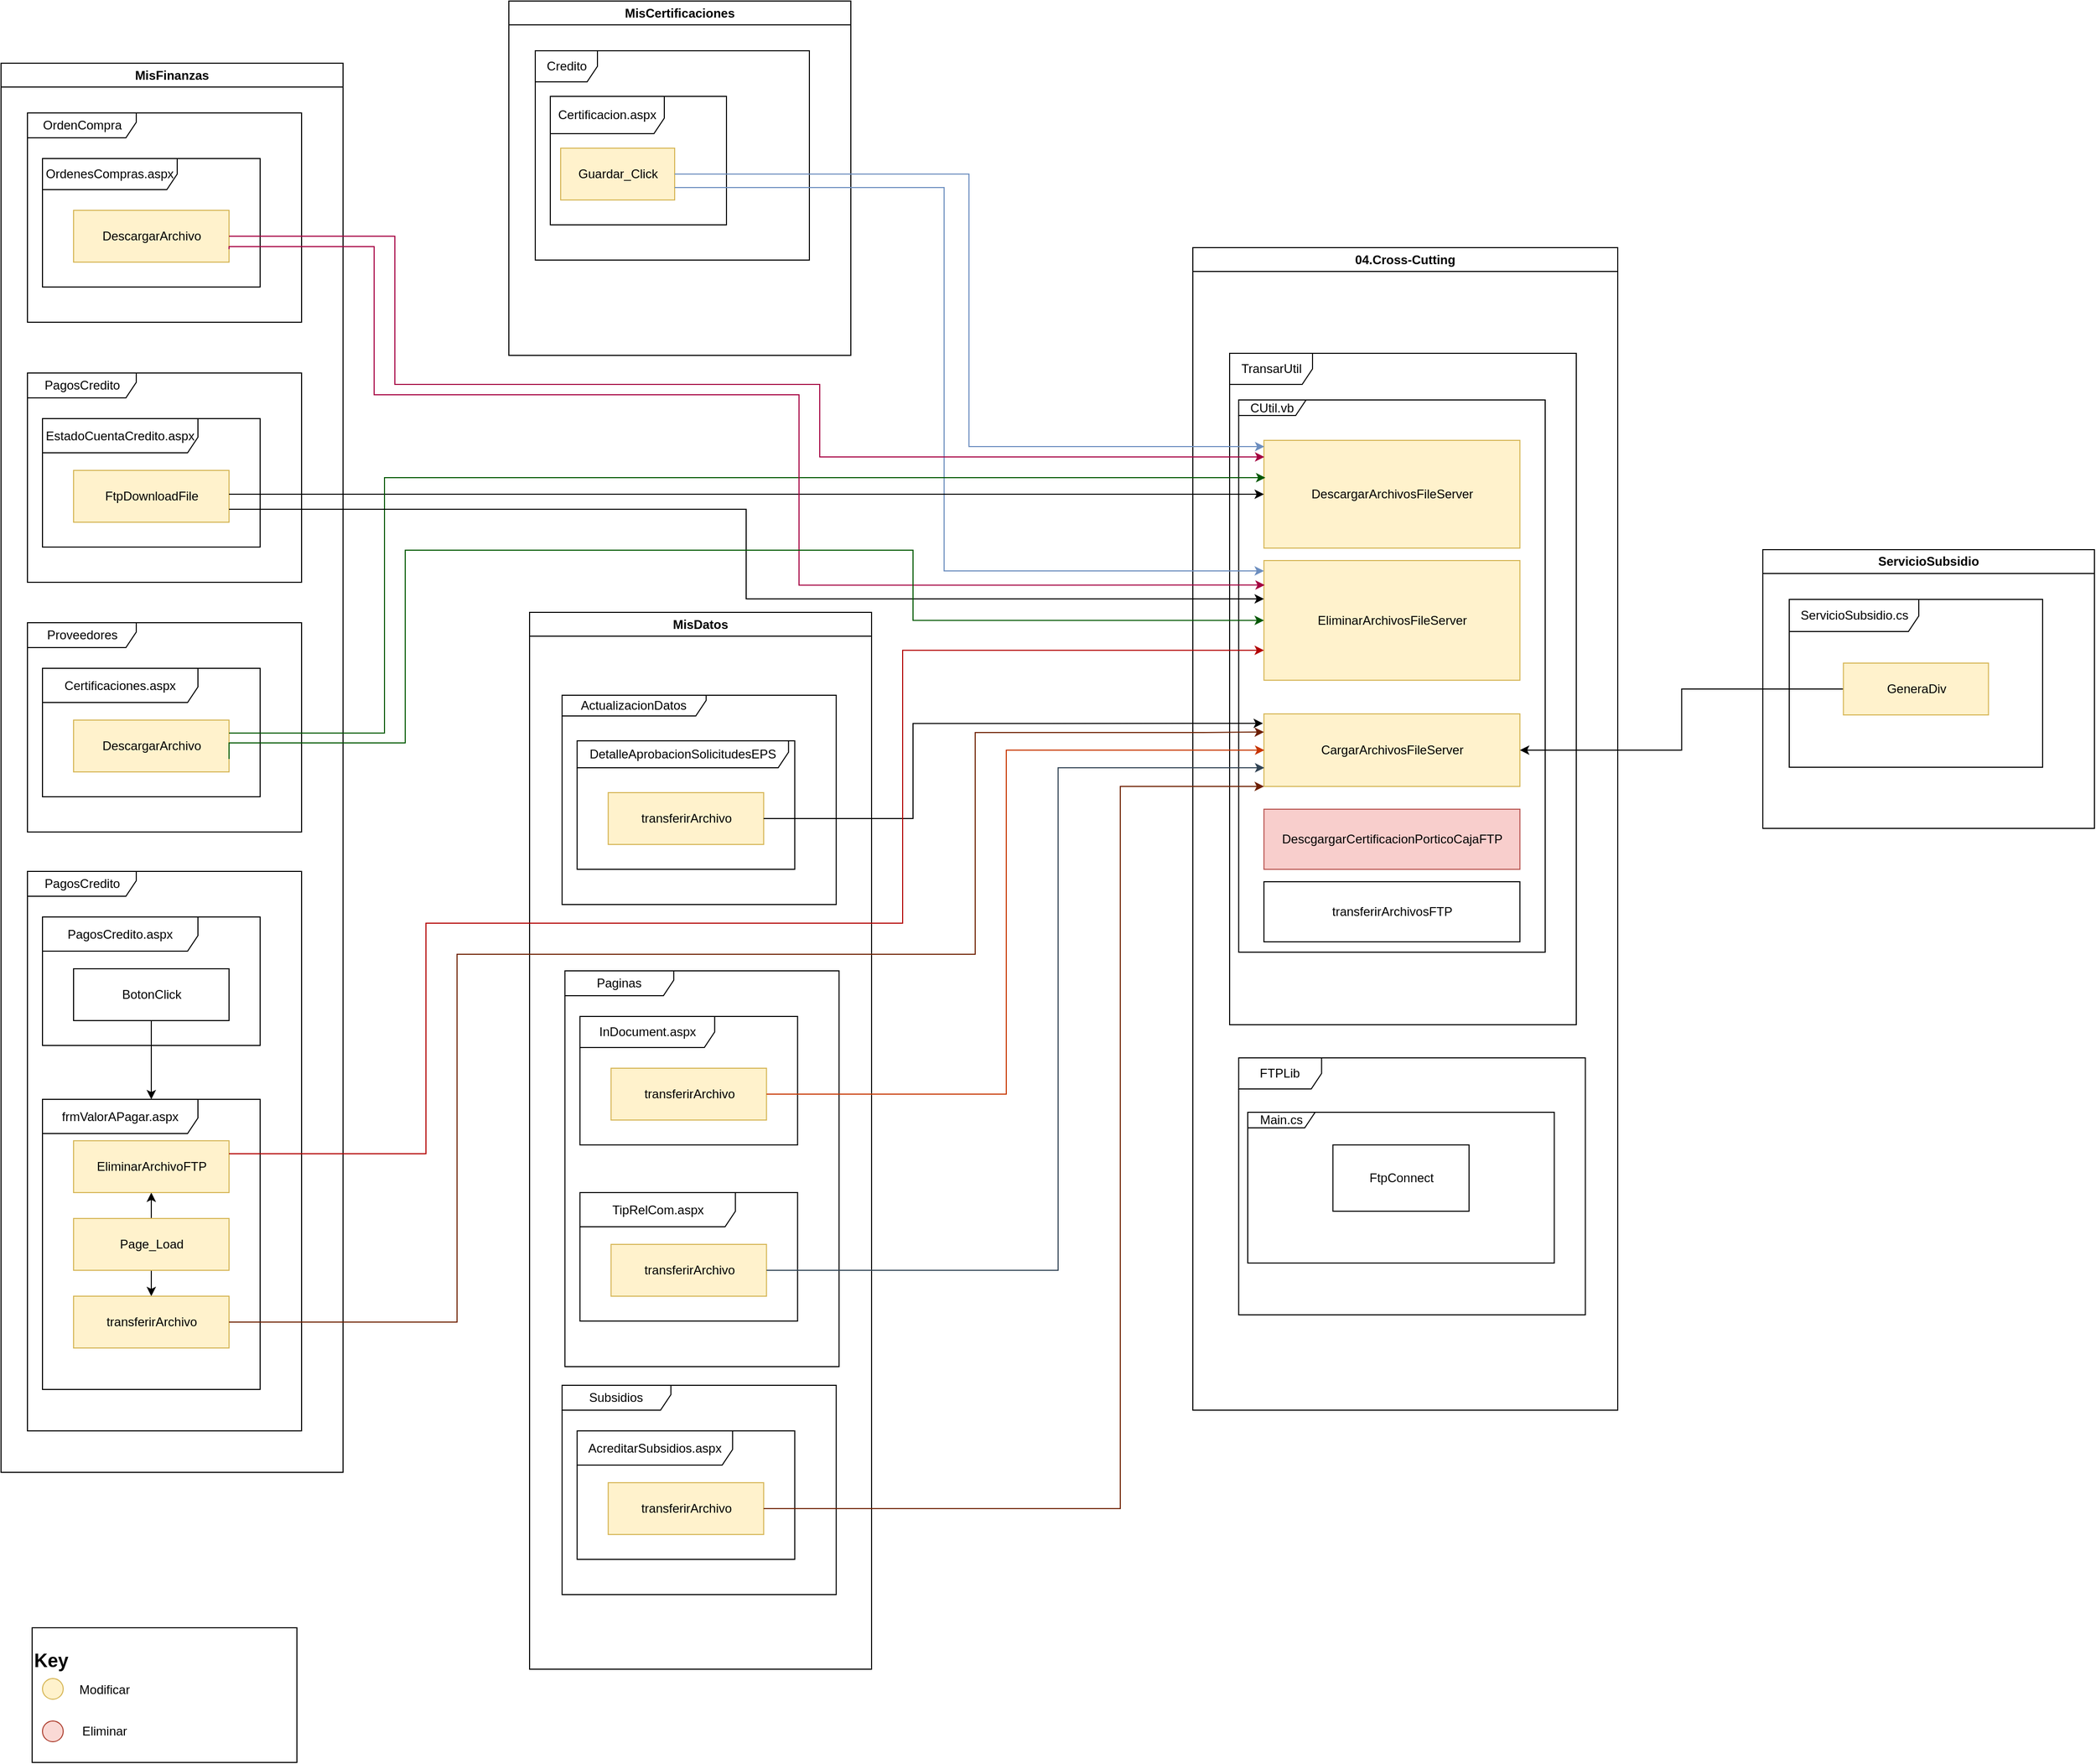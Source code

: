 <mxfile version="13.3.1" type="github">
  <diagram name="Page-1" id="e7e014a7-5840-1c2e-5031-d8a46d1fe8dd">
    <mxGraphModel dx="3124" dy="1941" grid="1" gridSize="10" guides="1" tooltips="1" connect="1" arrows="1" fold="1" page="1" pageScale="1" pageWidth="1169" pageHeight="826" background="#ffffff" math="0" shadow="0">
      <root>
        <mxCell id="0" />
        <mxCell id="1" parent="0" />
        <mxCell id="2" value="MisCertificaciones" style="swimlane;whiteSpace=wrap" parent="1" vertex="1">
          <mxGeometry x="-220" y="-110" width="330" height="342" as="geometry" />
        </mxCell>
        <mxCell id="z6HRuHsra1VzPBBbZyOo-50" value="Credito" style="shape=umlFrame;whiteSpace=wrap;html=1;" parent="2" vertex="1">
          <mxGeometry x="25.5" y="48" width="264.5" height="202" as="geometry" />
        </mxCell>
        <mxCell id="z6HRuHsra1VzPBBbZyOo-51" value="Certificacion.aspx" style="shape=umlFrame;whiteSpace=wrap;html=1;width=110;height=36;" parent="2" vertex="1">
          <mxGeometry x="40" y="92" width="170" height="124" as="geometry" />
        </mxCell>
        <mxCell id="z6HRuHsra1VzPBBbZyOo-52" value="Guardar_Click" style="html=1;fillColor=#fff2cc;strokeColor=#d6b656;" parent="2" vertex="1">
          <mxGeometry x="50" y="142" width="110" height="50" as="geometry" />
        </mxCell>
        <mxCell id="3" value="04.Cross-Cutting" style="swimlane;whiteSpace=wrap;startSize=23;" parent="1" vertex="1">
          <mxGeometry x="440" y="128" width="410" height="1122" as="geometry" />
        </mxCell>
        <mxCell id="z6HRuHsra1VzPBBbZyOo-41" value="TransarUtil" style="shape=umlFrame;whiteSpace=wrap;html=1;width=80;height=30;" parent="3" vertex="1">
          <mxGeometry x="35.5" y="102" width="334.5" height="648" as="geometry" />
        </mxCell>
        <mxCell id="z6HRuHsra1VzPBBbZyOo-42" value="CUtil.vb" style="shape=umlFrame;whiteSpace=wrap;html=1;width=65;height=15;" parent="3" vertex="1">
          <mxGeometry x="44.25" y="147" width="295.75" height="533" as="geometry" />
        </mxCell>
        <mxCell id="z6HRuHsra1VzPBBbZyOo-43" value="DescargarArchivosFileServer" style="html=1;fillColor=#fff2cc;strokeColor=#d6b656;" parent="3" vertex="1">
          <mxGeometry x="68.62" y="186" width="247" height="104" as="geometry" />
        </mxCell>
        <mxCell id="z6HRuHsra1VzPBBbZyOo-45" value="FTPLib" style="shape=umlFrame;whiteSpace=wrap;html=1;width=80;height=30;" parent="3" vertex="1">
          <mxGeometry x="44.25" y="782" width="334.5" height="248" as="geometry" />
        </mxCell>
        <mxCell id="z6HRuHsra1VzPBBbZyOo-46" value="Main.cs" style="shape=umlFrame;whiteSpace=wrap;html=1;width=65;height=15;" parent="3" vertex="1">
          <mxGeometry x="53" y="834.5" width="295.75" height="145.5" as="geometry" />
        </mxCell>
        <mxCell id="z6HRuHsra1VzPBBbZyOo-47" value="FtpConnect" style="html=1;" parent="3" vertex="1">
          <mxGeometry x="135.18" y="866" width="131.37" height="64" as="geometry" />
        </mxCell>
        <mxCell id="QoqTUfEi-BefyOeQxd0C-5" value="EliminarArchivosFileServer" style="html=1;fillColor=#fff2cc;strokeColor=#d6b656;" vertex="1" parent="3">
          <mxGeometry x="68.63" y="302" width="247" height="115.5" as="geometry" />
        </mxCell>
        <mxCell id="QoqTUfEi-BefyOeQxd0C-6" value="CargarArchivosFileServer" style="html=1;fillColor=#fff2cc;strokeColor=#d6b656;" vertex="1" parent="3">
          <mxGeometry x="68.62" y="450" width="247" height="70" as="geometry" />
        </mxCell>
        <mxCell id="QoqTUfEi-BefyOeQxd0C-17" value="DescgargarCertificacionPorticoCajaFTP" style="html=1;fillColor=#f8cecc;strokeColor=#b85450;" vertex="1" parent="3">
          <mxGeometry x="68.63" y="542" width="247" height="58" as="geometry" />
        </mxCell>
        <mxCell id="QoqTUfEi-BefyOeQxd0C-18" value="transferirArchivosFTP" style="html=1;" vertex="1" parent="3">
          <mxGeometry x="68.62" y="612" width="247" height="58" as="geometry" />
        </mxCell>
        <mxCell id="z6HRuHsra1VzPBBbZyOo-57" value="MisFinanzas" style="swimlane;whiteSpace=wrap" parent="1" vertex="1">
          <mxGeometry x="-710" y="-50" width="330" height="1360" as="geometry" />
        </mxCell>
        <mxCell id="z6HRuHsra1VzPBBbZyOo-58" value="OrdenCompra" style="shape=umlFrame;whiteSpace=wrap;html=1;width=105;height=24;" parent="z6HRuHsra1VzPBBbZyOo-57" vertex="1">
          <mxGeometry x="25.5" y="48" width="264.5" height="202" as="geometry" />
        </mxCell>
        <mxCell id="z6HRuHsra1VzPBBbZyOo-59" value="OrdenesCompras.aspx" style="shape=umlFrame;whiteSpace=wrap;html=1;width=130;height=30;" parent="z6HRuHsra1VzPBBbZyOo-57" vertex="1">
          <mxGeometry x="40" y="92" width="210" height="124" as="geometry" />
        </mxCell>
        <mxCell id="z6HRuHsra1VzPBBbZyOo-60" value="DescargarArchivo" style="html=1;fillColor=#fff2cc;strokeColor=#d6b656;" parent="z6HRuHsra1VzPBBbZyOo-57" vertex="1">
          <mxGeometry x="70" y="142" width="150" height="50" as="geometry" />
        </mxCell>
        <mxCell id="z6HRuHsra1VzPBBbZyOo-64" value="PagosCredito" style="shape=umlFrame;whiteSpace=wrap;html=1;width=105;height=24;" parent="z6HRuHsra1VzPBBbZyOo-57" vertex="1">
          <mxGeometry x="25.5" y="299" width="264.5" height="202" as="geometry" />
        </mxCell>
        <mxCell id="z6HRuHsra1VzPBBbZyOo-65" value="EstadoCuentaCredito.aspx" style="shape=umlFrame;whiteSpace=wrap;html=1;width=150;height=33;" parent="z6HRuHsra1VzPBBbZyOo-57" vertex="1">
          <mxGeometry x="40" y="343" width="210" height="124" as="geometry" />
        </mxCell>
        <mxCell id="z6HRuHsra1VzPBBbZyOo-66" value="FtpDownloadFile" style="html=1;fillColor=#fff2cc;strokeColor=#d6b656;" parent="z6HRuHsra1VzPBBbZyOo-57" vertex="1">
          <mxGeometry x="70" y="393" width="150" height="50" as="geometry" />
        </mxCell>
        <mxCell id="z6HRuHsra1VzPBBbZyOo-67" value="Proveedores" style="shape=umlFrame;whiteSpace=wrap;html=1;width=105;height=24;" parent="z6HRuHsra1VzPBBbZyOo-57" vertex="1">
          <mxGeometry x="25.5" y="540" width="264.5" height="202" as="geometry" />
        </mxCell>
        <mxCell id="z6HRuHsra1VzPBBbZyOo-68" value="Certificaciones.aspx" style="shape=umlFrame;whiteSpace=wrap;html=1;width=150;height=33;" parent="z6HRuHsra1VzPBBbZyOo-57" vertex="1">
          <mxGeometry x="40" y="584" width="210" height="124" as="geometry" />
        </mxCell>
        <mxCell id="z6HRuHsra1VzPBBbZyOo-69" value="DescargarArchivo" style="html=1;fillColor=#fff2cc;strokeColor=#d6b656;" parent="z6HRuHsra1VzPBBbZyOo-57" vertex="1">
          <mxGeometry x="70" y="634" width="150" height="50" as="geometry" />
        </mxCell>
        <mxCell id="z6HRuHsra1VzPBBbZyOo-124" value="PagosCredito" style="shape=umlFrame;whiteSpace=wrap;html=1;width=105;height=24;" parent="z6HRuHsra1VzPBBbZyOo-57" vertex="1">
          <mxGeometry x="25.5" y="780" width="264.5" height="540" as="geometry" />
        </mxCell>
        <mxCell id="z6HRuHsra1VzPBBbZyOo-125" value="PagosCredito.aspx" style="shape=umlFrame;whiteSpace=wrap;html=1;width=150;height=33;" parent="z6HRuHsra1VzPBBbZyOo-57" vertex="1">
          <mxGeometry x="40" y="824" width="210" height="124" as="geometry" />
        </mxCell>
        <mxCell id="z6HRuHsra1VzPBBbZyOo-133" style="edgeStyle=orthogonalEdgeStyle;rounded=0;orthogonalLoop=1;jettySize=auto;html=1;" parent="z6HRuHsra1VzPBBbZyOo-57" source="z6HRuHsra1VzPBBbZyOo-126" target="z6HRuHsra1VzPBBbZyOo-131" edge="1">
          <mxGeometry relative="1" as="geometry" />
        </mxCell>
        <mxCell id="z6HRuHsra1VzPBBbZyOo-126" value="BotonClick" style="html=1;" parent="z6HRuHsra1VzPBBbZyOo-57" vertex="1">
          <mxGeometry x="70" y="874" width="150" height="50" as="geometry" />
        </mxCell>
        <mxCell id="z6HRuHsra1VzPBBbZyOo-131" value="frmValorAPagar.aspx" style="shape=umlFrame;whiteSpace=wrap;html=1;width=150;height=33;" parent="z6HRuHsra1VzPBBbZyOo-57" vertex="1">
          <mxGeometry x="40" y="1000" width="210" height="280" as="geometry" />
        </mxCell>
        <mxCell id="z6HRuHsra1VzPBBbZyOo-138" style="edgeStyle=orthogonalEdgeStyle;rounded=0;orthogonalLoop=1;jettySize=auto;html=1;" parent="z6HRuHsra1VzPBBbZyOo-57" source="z6HRuHsra1VzPBBbZyOo-132" target="z6HRuHsra1VzPBBbZyOo-137" edge="1">
          <mxGeometry relative="1" as="geometry" />
        </mxCell>
        <mxCell id="z6HRuHsra1VzPBBbZyOo-139" style="edgeStyle=orthogonalEdgeStyle;rounded=0;orthogonalLoop=1;jettySize=auto;html=1;" parent="z6HRuHsra1VzPBBbZyOo-57" source="z6HRuHsra1VzPBBbZyOo-132" target="z6HRuHsra1VzPBBbZyOo-134" edge="1">
          <mxGeometry relative="1" as="geometry" />
        </mxCell>
        <mxCell id="z6HRuHsra1VzPBBbZyOo-132" value="Page_Load" style="html=1;fillColor=#fff2cc;strokeColor=#d6b656;" parent="z6HRuHsra1VzPBBbZyOo-57" vertex="1">
          <mxGeometry x="70" y="1115" width="150" height="50" as="geometry" />
        </mxCell>
        <mxCell id="z6HRuHsra1VzPBBbZyOo-134" value="transferirArchivo" style="html=1;fillColor=#fff2cc;strokeColor=#d6b656;" parent="z6HRuHsra1VzPBBbZyOo-57" vertex="1">
          <mxGeometry x="70" y="1190" width="150" height="50" as="geometry" />
        </mxCell>
        <mxCell id="z6HRuHsra1VzPBBbZyOo-137" value="EliminarArchivoFTP" style="html=1;fillColor=#fff2cc;strokeColor=#d6b656;" parent="z6HRuHsra1VzPBBbZyOo-57" vertex="1">
          <mxGeometry x="70" y="1040" width="150" height="50" as="geometry" />
        </mxCell>
        <mxCell id="z6HRuHsra1VzPBBbZyOo-90" value="MisDatos" style="swimlane;whiteSpace=wrap" parent="1" vertex="1">
          <mxGeometry x="-200" y="480" width="330" height="1020" as="geometry" />
        </mxCell>
        <mxCell id="z6HRuHsra1VzPBBbZyOo-91" value="Paginas" style="shape=umlFrame;whiteSpace=wrap;html=1;width=105;height=24;" parent="z6HRuHsra1VzPBBbZyOo-90" vertex="1">
          <mxGeometry x="34.13" y="346" width="264.5" height="382" as="geometry" />
        </mxCell>
        <mxCell id="z6HRuHsra1VzPBBbZyOo-92" value="InDocument.aspx" style="shape=umlFrame;whiteSpace=wrap;html=1;width=130;height=30;" parent="z6HRuHsra1VzPBBbZyOo-90" vertex="1">
          <mxGeometry x="48.63" y="390" width="210" height="124" as="geometry" />
        </mxCell>
        <mxCell id="z6HRuHsra1VzPBBbZyOo-93" value="transferirArchivo" style="html=1;fillColor=#fff2cc;strokeColor=#d6b656;" parent="z6HRuHsra1VzPBBbZyOo-90" vertex="1">
          <mxGeometry x="78.63" y="440" width="150" height="50" as="geometry" />
        </mxCell>
        <mxCell id="z6HRuHsra1VzPBBbZyOo-94" value="Subsidios" style="shape=umlFrame;whiteSpace=wrap;html=1;width=105;height=24;" parent="z6HRuHsra1VzPBBbZyOo-90" vertex="1">
          <mxGeometry x="31.38" y="746" width="264.5" height="202" as="geometry" />
        </mxCell>
        <mxCell id="z6HRuHsra1VzPBBbZyOo-95" value="AcreditarSubsidios.aspx" style="shape=umlFrame;whiteSpace=wrap;html=1;width=150;height=33;" parent="z6HRuHsra1VzPBBbZyOo-90" vertex="1">
          <mxGeometry x="45.88" y="790" width="210" height="124" as="geometry" />
        </mxCell>
        <mxCell id="z6HRuHsra1VzPBBbZyOo-96" value="transferirArchivo" style="html=1;fillColor=#fff2cc;strokeColor=#d6b656;" parent="z6HRuHsra1VzPBBbZyOo-90" vertex="1">
          <mxGeometry x="75.88" y="840" width="150" height="50" as="geometry" />
        </mxCell>
        <mxCell id="z6HRuHsra1VzPBBbZyOo-97" value="TipRelCom.aspx" style="shape=umlFrame;whiteSpace=wrap;html=1;width=150;height=33;" parent="z6HRuHsra1VzPBBbZyOo-90" vertex="1">
          <mxGeometry x="48.63" y="560" width="210" height="124" as="geometry" />
        </mxCell>
        <mxCell id="z6HRuHsra1VzPBBbZyOo-98" value="transferirArchivo" style="html=1;fillColor=#fff2cc;strokeColor=#d6b656;" parent="z6HRuHsra1VzPBBbZyOo-90" vertex="1">
          <mxGeometry x="78.63" y="610" width="150" height="50" as="geometry" />
        </mxCell>
        <mxCell id="z6HRuHsra1VzPBBbZyOo-104" value="ActualizacionDatos" style="shape=umlFrame;whiteSpace=wrap;html=1;width=139;height=20;" parent="z6HRuHsra1VzPBBbZyOo-90" vertex="1">
          <mxGeometry x="31.38" y="80" width="264.5" height="202" as="geometry" />
        </mxCell>
        <mxCell id="z6HRuHsra1VzPBBbZyOo-105" value="DetalleAprobacionSolicitudesEPS" style="shape=umlFrame;whiteSpace=wrap;html=1;width=204;height=26;" parent="z6HRuHsra1VzPBBbZyOo-90" vertex="1">
          <mxGeometry x="45.88" y="124" width="210" height="124" as="geometry" />
        </mxCell>
        <mxCell id="z6HRuHsra1VzPBBbZyOo-106" value="transferirArchivo" style="html=1;fillColor=#fff2cc;strokeColor=#d6b656;" parent="z6HRuHsra1VzPBBbZyOo-90" vertex="1">
          <mxGeometry x="75.88" y="174" width="150" height="50" as="geometry" />
        </mxCell>
        <mxCell id="z6HRuHsra1VzPBBbZyOo-107" style="edgeStyle=orthogonalEdgeStyle;rounded=0;orthogonalLoop=1;jettySize=auto;html=1;entryX=-0.004;entryY=0.131;entryDx=0;entryDy=0;entryPerimeter=0;" parent="1" source="z6HRuHsra1VzPBBbZyOo-106" target="QoqTUfEi-BefyOeQxd0C-6" edge="1">
          <mxGeometry relative="1" as="geometry">
            <Array as="points">
              <mxPoint x="170" y="679" />
              <mxPoint x="170" y="587" />
            </Array>
            <mxPoint x="509" y="599" as="targetPoint" />
          </mxGeometry>
        </mxCell>
        <mxCell id="z6HRuHsra1VzPBBbZyOo-108" style="edgeStyle=orthogonalEdgeStyle;rounded=0;orthogonalLoop=1;jettySize=auto;html=1;fillColor=#fa6800;strokeColor=#C73500;" parent="1" source="z6HRuHsra1VzPBBbZyOo-93" edge="1">
          <mxGeometry relative="1" as="geometry">
            <Array as="points">
              <mxPoint x="260" y="945" />
              <mxPoint x="260" y="613" />
              <mxPoint x="509" y="613" />
            </Array>
            <mxPoint x="509" y="613" as="targetPoint" />
          </mxGeometry>
        </mxCell>
        <mxCell id="z6HRuHsra1VzPBBbZyOo-109" style="edgeStyle=orthogonalEdgeStyle;rounded=0;orthogonalLoop=1;jettySize=auto;html=1;exitX=1;exitY=0.5;exitDx=0;exitDy=0;fillColor=#647687;strokeColor=#314354;" parent="1" source="z6HRuHsra1VzPBBbZyOo-98" edge="1">
          <mxGeometry relative="1" as="geometry">
            <mxPoint x="509" y="630" as="targetPoint" />
            <Array as="points">
              <mxPoint x="310" y="1115" />
              <mxPoint x="310" y="630" />
              <mxPoint x="509" y="630" />
            </Array>
          </mxGeometry>
        </mxCell>
        <mxCell id="z6HRuHsra1VzPBBbZyOo-110" style="edgeStyle=orthogonalEdgeStyle;rounded=0;orthogonalLoop=1;jettySize=auto;html=1;entryX=0;entryY=1;entryDx=0;entryDy=0;fillColor=#a0522d;strokeColor=#6D1F00;" parent="1" source="z6HRuHsra1VzPBBbZyOo-96" target="QoqTUfEi-BefyOeQxd0C-6" edge="1">
          <mxGeometry relative="1" as="geometry">
            <Array as="points">
              <mxPoint x="370" y="1345" />
              <mxPoint x="370" y="648" />
            </Array>
          </mxGeometry>
        </mxCell>
        <mxCell id="z6HRuHsra1VzPBBbZyOo-119" style="edgeStyle=orthogonalEdgeStyle;rounded=0;orthogonalLoop=1;jettySize=auto;html=1;entryX=1;entryY=0.5;entryDx=0;entryDy=0;exitX=0;exitY=0.5;exitDx=0;exitDy=0;" parent="1" source="z6HRuHsra1VzPBBbZyOo-117" target="QoqTUfEi-BefyOeQxd0C-6" edge="1">
          <mxGeometry relative="1" as="geometry">
            <mxPoint x="757.86" y="554" as="targetPoint" />
          </mxGeometry>
        </mxCell>
        <mxCell id="z6HRuHsra1VzPBBbZyOo-114" value="ServicioSubsidio" style="swimlane;whiteSpace=wrap" parent="1" vertex="1">
          <mxGeometry x="990" y="419.5" width="320" height="269" as="geometry" />
        </mxCell>
        <mxCell id="z6HRuHsra1VzPBBbZyOo-115" value="ServicioSubsidio.cs" style="shape=umlFrame;whiteSpace=wrap;html=1;width=125;height=31;" parent="z6HRuHsra1VzPBBbZyOo-114" vertex="1">
          <mxGeometry x="25.5" y="48" width="244.5" height="162" as="geometry" />
        </mxCell>
        <mxCell id="z6HRuHsra1VzPBBbZyOo-117" value="GeneraDiv" style="html=1;fillColor=#fff2cc;strokeColor=#d6b656;" parent="z6HRuHsra1VzPBBbZyOo-114" vertex="1">
          <mxGeometry x="77.75" y="109.5" width="140" height="50" as="geometry" />
        </mxCell>
        <mxCell id="z6HRuHsra1VzPBBbZyOo-142" value="&lt;h2&gt;Key&lt;/h2&gt;" style="rounded=0;whiteSpace=wrap;html=1;align=left;verticalAlign=top;" parent="1" vertex="1">
          <mxGeometry x="-680" y="1460" width="255.5" height="130" as="geometry" />
        </mxCell>
        <mxCell id="z6HRuHsra1VzPBBbZyOo-145" value="" style="ellipse;whiteSpace=wrap;html=1;aspect=fixed;align=left;fillColor=#fff2cc;strokeColor=#d6b656;" parent="1" vertex="1">
          <mxGeometry x="-670" y="1509" width="20" height="20" as="geometry" />
        </mxCell>
        <mxCell id="z6HRuHsra1VzPBBbZyOo-146" value="Modificar" style="text;html=1;strokeColor=none;fillColor=none;align=center;verticalAlign=middle;whiteSpace=wrap;rounded=0;" parent="1" vertex="1">
          <mxGeometry x="-630" y="1510" width="40" height="20" as="geometry" />
        </mxCell>
        <mxCell id="QoqTUfEi-BefyOeQxd0C-23" style="edgeStyle=orthogonalEdgeStyle;rounded=0;orthogonalLoop=1;jettySize=auto;html=1;fillColor=#dae8fc;strokeColor=#6c8ebf;" edge="1" parent="1" source="z6HRuHsra1VzPBBbZyOo-52">
          <mxGeometry relative="1" as="geometry">
            <mxPoint x="509" y="320" as="targetPoint" />
            <Array as="points">
              <mxPoint x="224" y="57" />
              <mxPoint x="224" y="320" />
              <mxPoint x="509" y="320" />
            </Array>
          </mxGeometry>
        </mxCell>
        <mxCell id="QoqTUfEi-BefyOeQxd0C-24" style="edgeStyle=orthogonalEdgeStyle;rounded=0;orthogonalLoop=1;jettySize=auto;html=1;fillColor=#dae8fc;strokeColor=#6c8ebf;" edge="1" parent="1" source="z6HRuHsra1VzPBBbZyOo-52" target="QoqTUfEi-BefyOeQxd0C-5">
          <mxGeometry relative="1" as="geometry">
            <Array as="points">
              <mxPoint x="200" y="70" />
              <mxPoint x="200" y="440" />
            </Array>
          </mxGeometry>
        </mxCell>
        <mxCell id="QoqTUfEi-BefyOeQxd0C-25" style="edgeStyle=orthogonalEdgeStyle;rounded=0;orthogonalLoop=1;jettySize=auto;html=1;fillColor=#d80073;strokeColor=#A50040;" edge="1" parent="1" source="z6HRuHsra1VzPBBbZyOo-60">
          <mxGeometry relative="1" as="geometry">
            <mxPoint x="509" y="330" as="targetPoint" />
            <Array as="points">
              <mxPoint x="-330" y="117" />
              <mxPoint x="-330" y="260" />
              <mxPoint x="80" y="260" />
              <mxPoint x="80" y="330" />
              <mxPoint x="509" y="330" />
            </Array>
          </mxGeometry>
        </mxCell>
        <mxCell id="QoqTUfEi-BefyOeQxd0C-27" style="edgeStyle=orthogonalEdgeStyle;rounded=0;orthogonalLoop=1;jettySize=auto;html=1;" edge="1" parent="1" source="z6HRuHsra1VzPBBbZyOo-66" target="z6HRuHsra1VzPBBbZyOo-43">
          <mxGeometry relative="1" as="geometry">
            <mxPoint x="440" y="368" as="targetPoint" />
            <Array as="points">
              <mxPoint x="-50" y="366" />
              <mxPoint x="-50" y="366" />
            </Array>
          </mxGeometry>
        </mxCell>
        <mxCell id="QoqTUfEi-BefyOeQxd0C-29" style="edgeStyle=orthogonalEdgeStyle;rounded=0;orthogonalLoop=1;jettySize=auto;html=1;fillColor=#008a00;strokeColor=#005700;exitX=1;exitY=0.25;exitDx=0;exitDy=0;" edge="1" parent="1" source="z6HRuHsra1VzPBBbZyOo-69">
          <mxGeometry relative="1" as="geometry">
            <mxPoint x="510" y="350" as="targetPoint" />
            <Array as="points">
              <mxPoint x="-340" y="596" />
              <mxPoint x="-340" y="350" />
            </Array>
          </mxGeometry>
        </mxCell>
        <mxCell id="QoqTUfEi-BefyOeQxd0C-34" style="edgeStyle=orthogonalEdgeStyle;rounded=0;orthogonalLoop=1;jettySize=auto;html=1;fillColor=#d80073;strokeColor=#A50040;exitX=1;exitY=0.75;exitDx=0;exitDy=0;entryX=0.003;entryY=0.205;entryDx=0;entryDy=0;entryPerimeter=0;" edge="1" parent="1" source="z6HRuHsra1VzPBBbZyOo-60" target="QoqTUfEi-BefyOeQxd0C-5">
          <mxGeometry relative="1" as="geometry">
            <mxPoint x="-480.0" y="127" as="sourcePoint" />
            <mxPoint x="509" y="447" as="targetPoint" />
            <Array as="points">
              <mxPoint x="-490" y="127" />
              <mxPoint x="-350" y="127" />
              <mxPoint x="-350" y="270" />
              <mxPoint x="60" y="270" />
              <mxPoint x="60" y="454" />
            </Array>
          </mxGeometry>
        </mxCell>
        <mxCell id="QoqTUfEi-BefyOeQxd0C-35" style="edgeStyle=orthogonalEdgeStyle;rounded=0;orthogonalLoop=1;jettySize=auto;html=1;exitX=1;exitY=0.75;exitDx=0;exitDy=0;entryX=0;entryY=0.323;entryDx=0;entryDy=0;entryPerimeter=0;" edge="1" parent="1" source="z6HRuHsra1VzPBBbZyOo-66" target="QoqTUfEi-BefyOeQxd0C-5">
          <mxGeometry relative="1" as="geometry">
            <mxPoint x="509" y="474" as="targetPoint" />
            <Array as="points">
              <mxPoint x="9" y="381" />
              <mxPoint x="9" y="467" />
              <mxPoint x="509" y="467" />
            </Array>
          </mxGeometry>
        </mxCell>
        <mxCell id="QoqTUfEi-BefyOeQxd0C-36" style="edgeStyle=orthogonalEdgeStyle;rounded=0;orthogonalLoop=1;jettySize=auto;html=1;fillColor=#008a00;strokeColor=#005700;exitX=1;exitY=0.75;exitDx=0;exitDy=0;entryX=0;entryY=0.5;entryDx=0;entryDy=0;" edge="1" parent="1" source="z6HRuHsra1VzPBBbZyOo-69" target="QoqTUfEi-BefyOeQxd0C-5">
          <mxGeometry relative="1" as="geometry">
            <mxPoint x="-480.0" y="606.5" as="sourcePoint" />
            <mxPoint x="520" y="360" as="targetPoint" />
            <Array as="points">
              <mxPoint x="-490" y="606" />
              <mxPoint x="-320" y="606" />
              <mxPoint x="-320" y="420" />
              <mxPoint x="170" y="420" />
              <mxPoint x="170" y="488" />
            </Array>
          </mxGeometry>
        </mxCell>
        <mxCell id="QoqTUfEi-BefyOeQxd0C-38" style="edgeStyle=orthogonalEdgeStyle;rounded=0;orthogonalLoop=1;jettySize=auto;html=1;exitX=1;exitY=0.25;exitDx=0;exitDy=0;fillColor=#e51400;strokeColor=#B20000;entryX=0;entryY=0.75;entryDx=0;entryDy=0;" edge="1" parent="1" source="z6HRuHsra1VzPBBbZyOo-137" target="QoqTUfEi-BefyOeQxd0C-5">
          <mxGeometry relative="1" as="geometry">
            <mxPoint x="150" y="530" as="targetPoint" />
            <Array as="points">
              <mxPoint x="-300" y="1003" />
              <mxPoint x="-300" y="780" />
              <mxPoint x="160" y="780" />
              <mxPoint x="160" y="517" />
            </Array>
          </mxGeometry>
        </mxCell>
        <mxCell id="QoqTUfEi-BefyOeQxd0C-39" style="edgeStyle=orthogonalEdgeStyle;rounded=0;orthogonalLoop=1;jettySize=auto;html=1;fillColor=#a0522d;strokeColor=#6D1F00;entryX=0;entryY=0.25;entryDx=0;entryDy=0;" edge="1" parent="1" source="z6HRuHsra1VzPBBbZyOo-134" target="QoqTUfEi-BefyOeQxd0C-6">
          <mxGeometry relative="1" as="geometry">
            <mxPoint x="509" y="613" as="targetPoint" />
            <Array as="points">
              <mxPoint x="-270" y="1165" />
              <mxPoint x="-270" y="810" />
              <mxPoint x="230" y="810" />
              <mxPoint x="230" y="596" />
              <mxPoint x="450" y="596" />
            </Array>
          </mxGeometry>
        </mxCell>
        <mxCell id="QoqTUfEi-BefyOeQxd0C-40" value="" style="ellipse;whiteSpace=wrap;html=1;aspect=fixed;align=left;fillColor=#fad9d5;strokeColor=#ae4132;" vertex="1" parent="1">
          <mxGeometry x="-670" y="1550" width="20" height="20" as="geometry" />
        </mxCell>
        <mxCell id="QoqTUfEi-BefyOeQxd0C-41" value="Eliminar" style="text;html=1;strokeColor=none;fillColor=none;align=center;verticalAlign=middle;whiteSpace=wrap;rounded=0;" vertex="1" parent="1">
          <mxGeometry x="-630" y="1550" width="40" height="20" as="geometry" />
        </mxCell>
      </root>
    </mxGraphModel>
  </diagram>
</mxfile>
